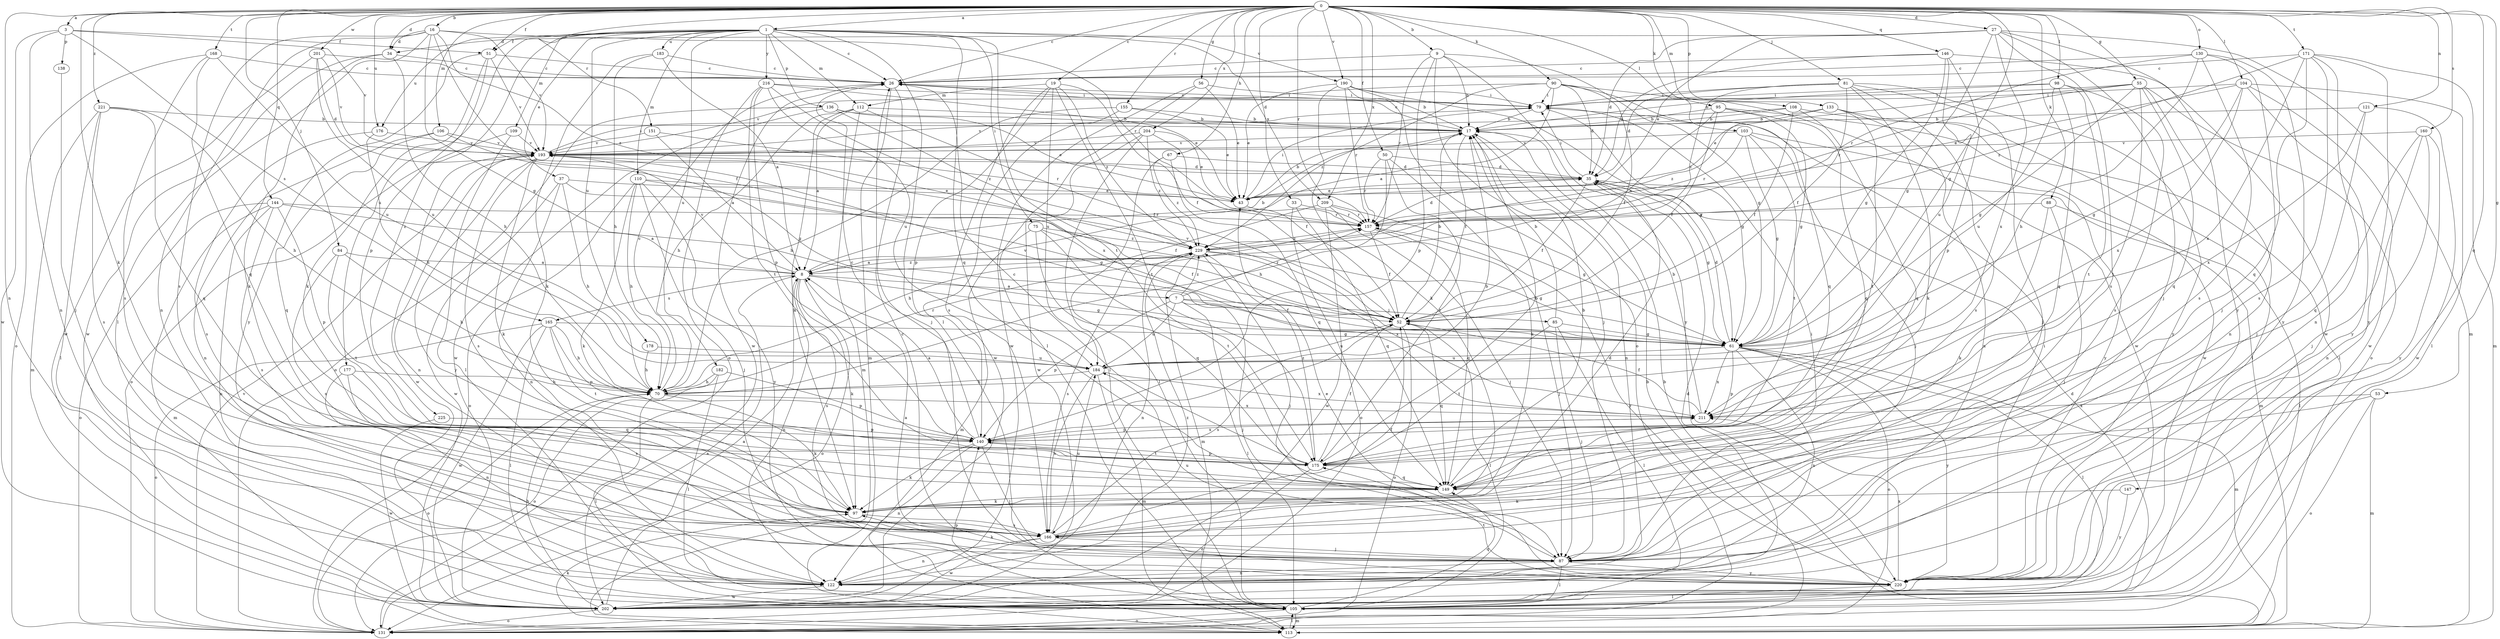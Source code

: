 strict digraph  {
0;
1;
3;
7;
8;
9;
16;
17;
19;
26;
27;
33;
34;
35;
37;
43;
50;
51;
52;
53;
55;
56;
61;
67;
70;
75;
79;
81;
84;
85;
87;
88;
90;
95;
97;
98;
103;
104;
105;
106;
108;
109;
110;
112;
113;
121;
122;
130;
131;
133;
136;
138;
140;
144;
146;
147;
149;
151;
155;
157;
160;
165;
166;
168;
171;
175;
176;
177;
178;
182;
183;
184;
190;
193;
201;
202;
204;
209;
211;
216;
220;
221;
225;
229;
0 -> 1  [label=a];
0 -> 3  [label=a];
0 -> 9  [label=b];
0 -> 16  [label=b];
0 -> 19  [label=c];
0 -> 26  [label=c];
0 -> 27  [label=d];
0 -> 33  [label=d];
0 -> 34  [label=d];
0 -> 50  [label=f];
0 -> 51  [label=f];
0 -> 53  [label=g];
0 -> 55  [label=g];
0 -> 56  [label=g];
0 -> 61  [label=g];
0 -> 67  [label=h];
0 -> 81  [label=j];
0 -> 84  [label=j];
0 -> 88  [label=k];
0 -> 90  [label=k];
0 -> 95  [label=k];
0 -> 97  [label=k];
0 -> 98  [label=l];
0 -> 103  [label=l];
0 -> 104  [label=l];
0 -> 106  [label=m];
0 -> 108  [label=m];
0 -> 121  [label=n];
0 -> 122  [label=n];
0 -> 130  [label=o];
0 -> 133  [label=p];
0 -> 144  [label=q];
0 -> 146  [label=q];
0 -> 147  [label=q];
0 -> 151  [label=r];
0 -> 155  [label=r];
0 -> 157  [label=r];
0 -> 160  [label=s];
0 -> 168  [label=t];
0 -> 171  [label=t];
0 -> 176  [label=u];
0 -> 190  [label=v];
0 -> 201  [label=w];
0 -> 204  [label=x];
0 -> 209  [label=x];
0 -> 221  [label=z];
1 -> 26  [label=c];
1 -> 37  [label=e];
1 -> 51  [label=f];
1 -> 75  [label=i];
1 -> 105  [label=l];
1 -> 109  [label=m];
1 -> 110  [label=m];
1 -> 112  [label=m];
1 -> 136  [label=p];
1 -> 149  [label=q];
1 -> 175  [label=t];
1 -> 176  [label=u];
1 -> 177  [label=u];
1 -> 178  [label=u];
1 -> 182  [label=u];
1 -> 183  [label=u];
1 -> 190  [label=v];
1 -> 209  [label=x];
1 -> 216  [label=y];
1 -> 225  [label=z];
3 -> 51  [label=f];
3 -> 122  [label=n];
3 -> 138  [label=p];
3 -> 165  [label=s];
3 -> 193  [label=v];
3 -> 202  [label=w];
7 -> 52  [label=f];
7 -> 85  [label=j];
7 -> 87  [label=j];
7 -> 105  [label=l];
7 -> 140  [label=p];
7 -> 157  [label=r];
7 -> 184  [label=u];
7 -> 229  [label=z];
8 -> 7  [label=a];
8 -> 17  [label=b];
8 -> 61  [label=g];
8 -> 97  [label=k];
8 -> 122  [label=n];
8 -> 131  [label=o];
8 -> 165  [label=s];
8 -> 166  [label=s];
8 -> 193  [label=v];
8 -> 229  [label=z];
9 -> 17  [label=b];
9 -> 26  [label=c];
9 -> 61  [label=g];
9 -> 131  [label=o];
9 -> 140  [label=p];
9 -> 157  [label=r];
9 -> 220  [label=y];
16 -> 34  [label=d];
16 -> 52  [label=f];
16 -> 61  [label=g];
16 -> 105  [label=l];
16 -> 122  [label=n];
16 -> 157  [label=r];
16 -> 166  [label=s];
16 -> 193  [label=v];
16 -> 229  [label=z];
17 -> 26  [label=c];
17 -> 52  [label=f];
17 -> 122  [label=n];
17 -> 193  [label=v];
19 -> 52  [label=f];
19 -> 112  [label=m];
19 -> 140  [label=p];
19 -> 166  [label=s];
19 -> 175  [label=t];
19 -> 184  [label=u];
19 -> 229  [label=z];
26 -> 79  [label=i];
26 -> 87  [label=j];
26 -> 113  [label=m];
26 -> 202  [label=w];
27 -> 34  [label=d];
27 -> 35  [label=d];
27 -> 43  [label=e];
27 -> 61  [label=g];
27 -> 87  [label=j];
27 -> 113  [label=m];
27 -> 166  [label=s];
27 -> 211  [label=x];
27 -> 220  [label=y];
33 -> 131  [label=o];
33 -> 149  [label=q];
33 -> 157  [label=r];
34 -> 26  [label=c];
34 -> 70  [label=h];
34 -> 97  [label=k];
34 -> 202  [label=w];
35 -> 43  [label=e];
35 -> 52  [label=f];
35 -> 61  [label=g];
35 -> 79  [label=i];
35 -> 113  [label=m];
37 -> 43  [label=e];
37 -> 52  [label=f];
37 -> 70  [label=h];
37 -> 122  [label=n];
37 -> 202  [label=w];
43 -> 17  [label=b];
43 -> 79  [label=i];
43 -> 157  [label=r];
50 -> 35  [label=d];
50 -> 70  [label=h];
50 -> 97  [label=k];
50 -> 157  [label=r];
50 -> 175  [label=t];
51 -> 26  [label=c];
51 -> 97  [label=k];
51 -> 140  [label=p];
51 -> 193  [label=v];
51 -> 220  [label=y];
52 -> 17  [label=b];
52 -> 105  [label=l];
52 -> 131  [label=o];
52 -> 149  [label=q];
52 -> 166  [label=s];
52 -> 184  [label=u];
52 -> 193  [label=v];
53 -> 113  [label=m];
53 -> 131  [label=o];
53 -> 175  [label=t];
53 -> 211  [label=x];
55 -> 43  [label=e];
55 -> 61  [label=g];
55 -> 79  [label=i];
55 -> 122  [label=n];
55 -> 131  [label=o];
55 -> 149  [label=q];
55 -> 157  [label=r];
55 -> 175  [label=t];
56 -> 43  [label=e];
56 -> 79  [label=i];
56 -> 105  [label=l];
56 -> 202  [label=w];
61 -> 35  [label=d];
61 -> 105  [label=l];
61 -> 113  [label=m];
61 -> 122  [label=n];
61 -> 131  [label=o];
61 -> 140  [label=p];
61 -> 184  [label=u];
61 -> 193  [label=v];
61 -> 211  [label=x];
61 -> 220  [label=y];
67 -> 35  [label=d];
67 -> 105  [label=l];
67 -> 149  [label=q];
67 -> 229  [label=z];
70 -> 26  [label=c];
70 -> 97  [label=k];
70 -> 105  [label=l];
70 -> 131  [label=o];
70 -> 157  [label=r];
70 -> 211  [label=x];
75 -> 52  [label=f];
75 -> 113  [label=m];
75 -> 149  [label=q];
75 -> 175  [label=t];
75 -> 229  [label=z];
79 -> 17  [label=b];
79 -> 26  [label=c];
79 -> 61  [label=g];
81 -> 35  [label=d];
81 -> 52  [label=f];
81 -> 79  [label=i];
81 -> 87  [label=j];
81 -> 97  [label=k];
81 -> 166  [label=s];
81 -> 220  [label=y];
81 -> 229  [label=z];
84 -> 8  [label=a];
84 -> 70  [label=h];
84 -> 166  [label=s];
84 -> 175  [label=t];
85 -> 17  [label=b];
85 -> 61  [label=g];
85 -> 87  [label=j];
85 -> 105  [label=l];
85 -> 175  [label=t];
87 -> 8  [label=a];
87 -> 79  [label=i];
87 -> 97  [label=k];
87 -> 105  [label=l];
87 -> 122  [label=n];
87 -> 184  [label=u];
87 -> 220  [label=y];
88 -> 87  [label=j];
88 -> 97  [label=k];
88 -> 105  [label=l];
88 -> 157  [label=r];
90 -> 8  [label=a];
90 -> 35  [label=d];
90 -> 52  [label=f];
90 -> 79  [label=i];
90 -> 149  [label=q];
90 -> 193  [label=v];
90 -> 202  [label=w];
90 -> 229  [label=z];
95 -> 8  [label=a];
95 -> 17  [label=b];
95 -> 52  [label=f];
95 -> 61  [label=g];
95 -> 149  [label=q];
95 -> 202  [label=w];
97 -> 166  [label=s];
98 -> 17  [label=b];
98 -> 79  [label=i];
98 -> 149  [label=q];
98 -> 166  [label=s];
98 -> 175  [label=t];
98 -> 184  [label=u];
103 -> 61  [label=g];
103 -> 87  [label=j];
103 -> 157  [label=r];
103 -> 175  [label=t];
103 -> 193  [label=v];
103 -> 220  [label=y];
104 -> 43  [label=e];
104 -> 61  [label=g];
104 -> 79  [label=i];
104 -> 105  [label=l];
104 -> 202  [label=w];
104 -> 211  [label=x];
104 -> 220  [label=y];
105 -> 35  [label=d];
105 -> 113  [label=m];
105 -> 131  [label=o];
105 -> 140  [label=p];
105 -> 149  [label=q];
106 -> 61  [label=g];
106 -> 122  [label=n];
106 -> 149  [label=q];
106 -> 193  [label=v];
108 -> 17  [label=b];
108 -> 52  [label=f];
108 -> 105  [label=l];
108 -> 149  [label=q];
108 -> 193  [label=v];
109 -> 105  [label=l];
109 -> 131  [label=o];
109 -> 193  [label=v];
110 -> 43  [label=e];
110 -> 61  [label=g];
110 -> 70  [label=h];
110 -> 87  [label=j];
110 -> 97  [label=k];
110 -> 131  [label=o];
110 -> 220  [label=y];
112 -> 8  [label=a];
112 -> 17  [label=b];
112 -> 52  [label=f];
112 -> 70  [label=h];
112 -> 97  [label=k];
112 -> 113  [label=m];
113 -> 17  [label=b];
113 -> 97  [label=k];
113 -> 105  [label=l];
121 -> 17  [label=b];
121 -> 87  [label=j];
121 -> 202  [label=w];
121 -> 211  [label=x];
122 -> 202  [label=w];
122 -> 229  [label=z];
130 -> 26  [label=c];
130 -> 70  [label=h];
130 -> 87  [label=j];
130 -> 157  [label=r];
130 -> 166  [label=s];
130 -> 220  [label=y];
131 -> 8  [label=a];
131 -> 17  [label=b];
131 -> 193  [label=v];
133 -> 17  [label=b];
133 -> 105  [label=l];
133 -> 122  [label=n];
133 -> 175  [label=t];
133 -> 229  [label=z];
136 -> 17  [label=b];
136 -> 43  [label=e];
136 -> 131  [label=o];
136 -> 202  [label=w];
136 -> 229  [label=z];
138 -> 87  [label=j];
140 -> 8  [label=a];
140 -> 17  [label=b];
140 -> 26  [label=c];
140 -> 87  [label=j];
140 -> 97  [label=k];
140 -> 122  [label=n];
140 -> 175  [label=t];
140 -> 211  [label=x];
144 -> 8  [label=a];
144 -> 113  [label=m];
144 -> 122  [label=n];
144 -> 131  [label=o];
144 -> 140  [label=p];
144 -> 157  [label=r];
144 -> 166  [label=s];
146 -> 26  [label=c];
146 -> 35  [label=d];
146 -> 61  [label=g];
146 -> 140  [label=p];
146 -> 184  [label=u];
146 -> 202  [label=w];
147 -> 97  [label=k];
147 -> 220  [label=y];
149 -> 17  [label=b];
149 -> 97  [label=k];
151 -> 8  [label=a];
151 -> 157  [label=r];
151 -> 193  [label=v];
155 -> 17  [label=b];
155 -> 43  [label=e];
155 -> 70  [label=h];
155 -> 202  [label=w];
157 -> 35  [label=d];
157 -> 52  [label=f];
157 -> 87  [label=j];
157 -> 149  [label=q];
157 -> 229  [label=z];
160 -> 87  [label=j];
160 -> 122  [label=n];
160 -> 149  [label=q];
160 -> 193  [label=v];
160 -> 220  [label=y];
165 -> 61  [label=g];
165 -> 70  [label=h];
165 -> 105  [label=l];
165 -> 131  [label=o];
165 -> 140  [label=p];
165 -> 175  [label=t];
165 -> 202  [label=w];
166 -> 35  [label=d];
166 -> 52  [label=f];
166 -> 87  [label=j];
166 -> 122  [label=n];
166 -> 184  [label=u];
166 -> 202  [label=w];
168 -> 26  [label=c];
168 -> 131  [label=o];
168 -> 149  [label=q];
168 -> 166  [label=s];
168 -> 184  [label=u];
171 -> 26  [label=c];
171 -> 113  [label=m];
171 -> 122  [label=n];
171 -> 149  [label=q];
171 -> 166  [label=s];
171 -> 211  [label=x];
171 -> 220  [label=y];
171 -> 229  [label=z];
175 -> 17  [label=b];
175 -> 26  [label=c];
175 -> 52  [label=f];
175 -> 131  [label=o];
175 -> 140  [label=p];
175 -> 149  [label=q];
175 -> 229  [label=z];
176 -> 70  [label=h];
176 -> 166  [label=s];
176 -> 193  [label=v];
177 -> 70  [label=h];
177 -> 122  [label=n];
177 -> 149  [label=q];
177 -> 166  [label=s];
178 -> 70  [label=h];
178 -> 184  [label=u];
182 -> 70  [label=h];
182 -> 105  [label=l];
182 -> 131  [label=o];
182 -> 140  [label=p];
183 -> 8  [label=a];
183 -> 26  [label=c];
183 -> 70  [label=h];
183 -> 97  [label=k];
184 -> 70  [label=h];
184 -> 113  [label=m];
184 -> 166  [label=s];
184 -> 211  [label=x];
190 -> 17  [label=b];
190 -> 43  [label=e];
190 -> 61  [label=g];
190 -> 79  [label=i];
190 -> 87  [label=j];
190 -> 97  [label=k];
190 -> 157  [label=r];
193 -> 35  [label=d];
193 -> 79  [label=i];
193 -> 97  [label=k];
193 -> 122  [label=n];
193 -> 166  [label=s];
193 -> 202  [label=w];
193 -> 220  [label=y];
201 -> 26  [label=c];
201 -> 35  [label=d];
201 -> 184  [label=u];
201 -> 193  [label=v];
201 -> 202  [label=w];
202 -> 8  [label=a];
202 -> 35  [label=d];
202 -> 70  [label=h];
202 -> 131  [label=o];
204 -> 43  [label=e];
204 -> 52  [label=f];
204 -> 105  [label=l];
204 -> 193  [label=v];
204 -> 202  [label=w];
204 -> 229  [label=z];
209 -> 61  [label=g];
209 -> 70  [label=h];
209 -> 87  [label=j];
209 -> 157  [label=r];
209 -> 202  [label=w];
211 -> 17  [label=b];
211 -> 52  [label=f];
211 -> 140  [label=p];
216 -> 43  [label=e];
216 -> 79  [label=i];
216 -> 131  [label=o];
216 -> 140  [label=p];
216 -> 175  [label=t];
216 -> 184  [label=u];
216 -> 211  [label=x];
220 -> 26  [label=c];
220 -> 43  [label=e];
220 -> 79  [label=i];
220 -> 105  [label=l];
220 -> 157  [label=r];
220 -> 175  [label=t];
220 -> 211  [label=x];
221 -> 17  [label=b];
221 -> 70  [label=h];
221 -> 105  [label=l];
221 -> 113  [label=m];
221 -> 149  [label=q];
221 -> 166  [label=s];
225 -> 140  [label=p];
225 -> 202  [label=w];
229 -> 8  [label=a];
229 -> 61  [label=g];
229 -> 87  [label=j];
229 -> 113  [label=m];
229 -> 122  [label=n];
229 -> 166  [label=s];
229 -> 211  [label=x];
}

